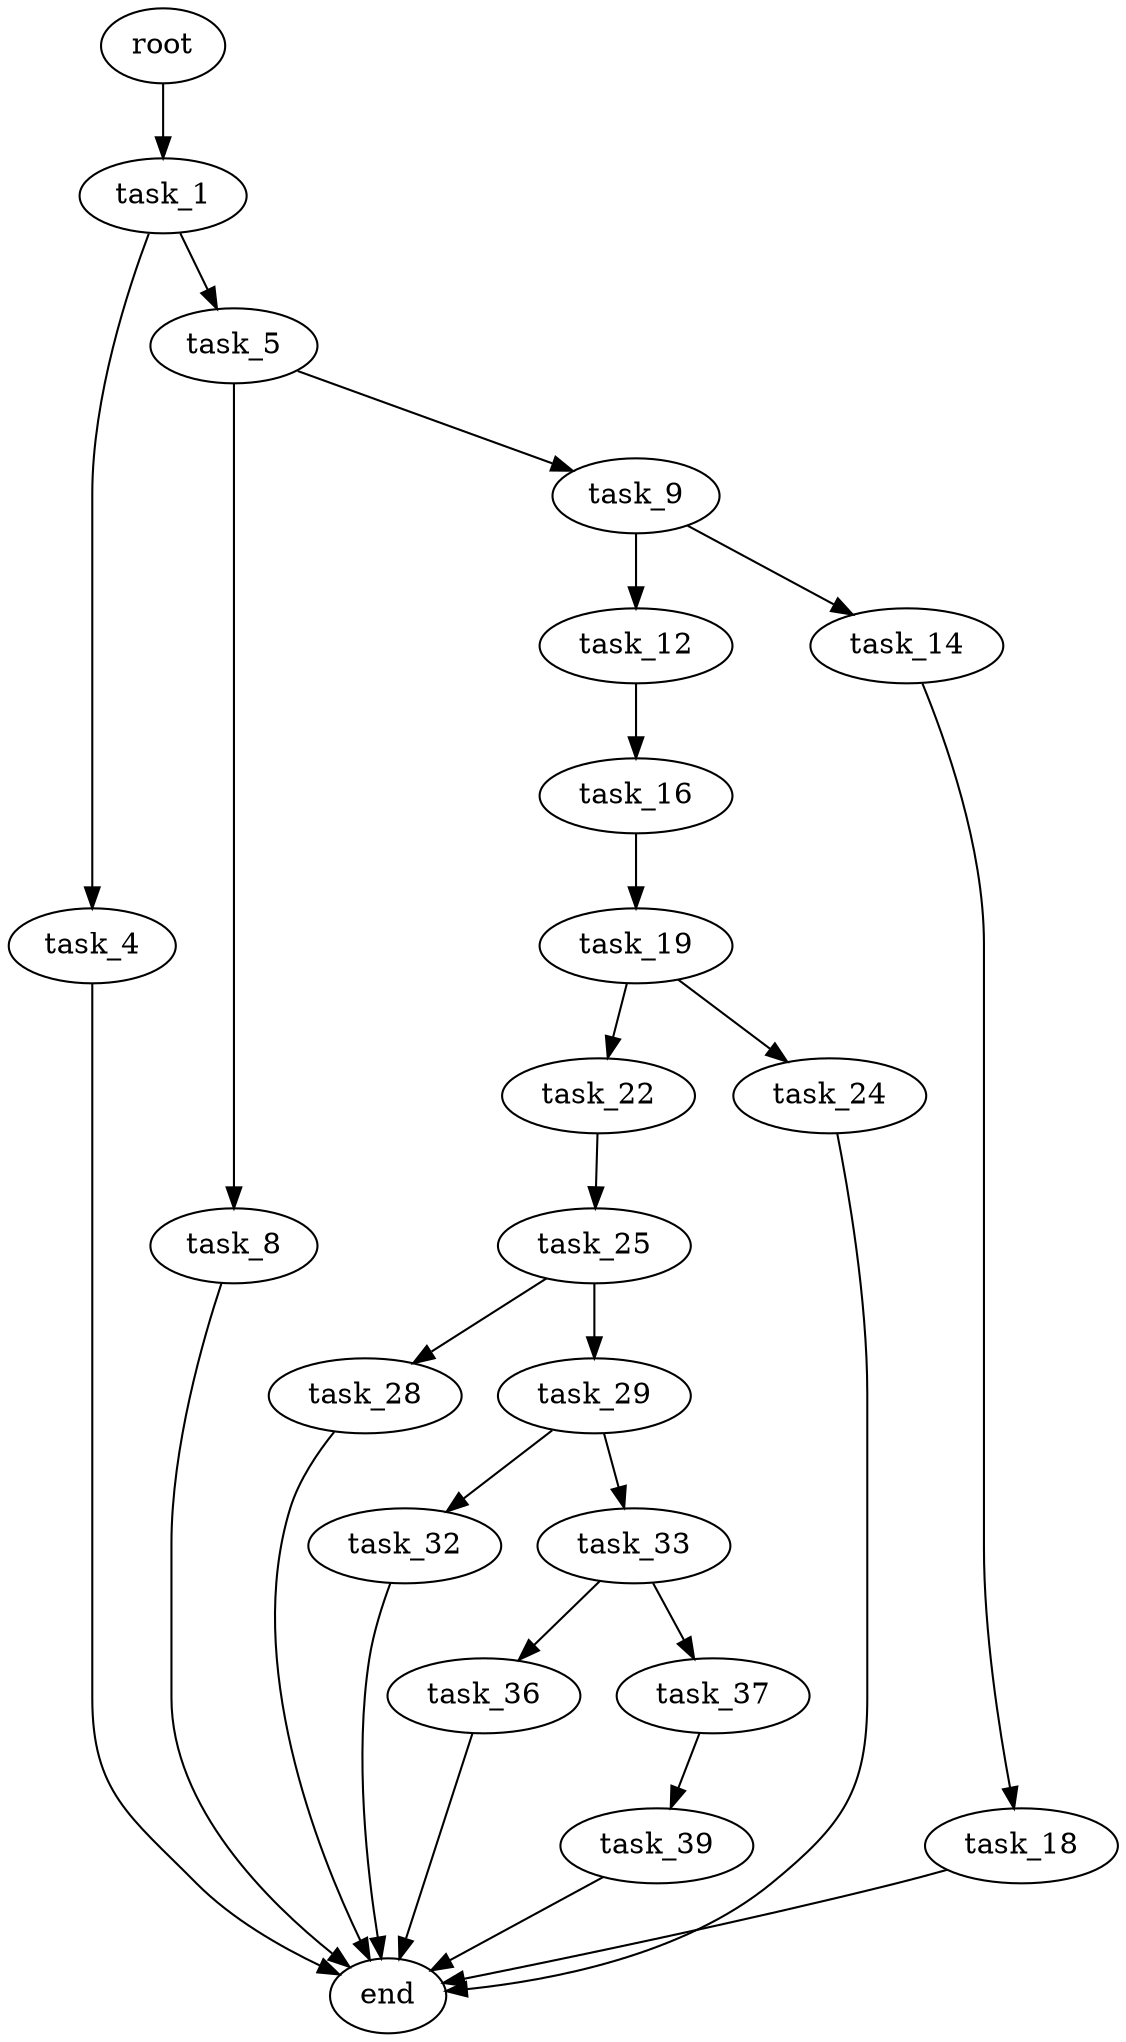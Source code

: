 digraph G {
  root [size="0.000000"];
  task_1 [size="549755813888.000000"];
  task_4 [size="12296316978.000000"];
  task_5 [size="547626955980.000000"];
  end [size="0.000000"];
  task_8 [size="167114277648.000000"];
  task_9 [size="2243020228.000000"];
  task_12 [size="51459516266.000000"];
  task_14 [size="782757789696.000000"];
  task_16 [size="38438133817.000000"];
  task_18 [size="275481506838.000000"];
  task_19 [size="1073741824000.000000"];
  task_22 [size="1073741824000.000000"];
  task_24 [size="735130157441.000000"];
  task_25 [size="583544590979.000000"];
  task_28 [size="15768171453.000000"];
  task_29 [size="231928233984.000000"];
  task_32 [size="1360368435875.000000"];
  task_33 [size="36087020928.000000"];
  task_36 [size="1073741824000.000000"];
  task_37 [size="782757789696.000000"];
  task_39 [size="8589934592.000000"];

  root -> task_1 [size="1.000000"];
  task_1 -> task_4 [size="536870912.000000"];
  task_1 -> task_5 [size="536870912.000000"];
  task_4 -> end [size="1.000000"];
  task_5 -> task_8 [size="536870912.000000"];
  task_5 -> task_9 [size="536870912.000000"];
  task_8 -> end [size="1.000000"];
  task_9 -> task_12 [size="209715200.000000"];
  task_9 -> task_14 [size="209715200.000000"];
  task_12 -> task_16 [size="838860800.000000"];
  task_14 -> task_18 [size="679477248.000000"];
  task_16 -> task_19 [size="679477248.000000"];
  task_18 -> end [size="1.000000"];
  task_19 -> task_22 [size="838860800.000000"];
  task_19 -> task_24 [size="838860800.000000"];
  task_22 -> task_25 [size="838860800.000000"];
  task_24 -> end [size="1.000000"];
  task_25 -> task_28 [size="411041792.000000"];
  task_25 -> task_29 [size="411041792.000000"];
  task_28 -> end [size="1.000000"];
  task_29 -> task_32 [size="301989888.000000"];
  task_29 -> task_33 [size="301989888.000000"];
  task_32 -> end [size="1.000000"];
  task_33 -> task_36 [size="838860800.000000"];
  task_33 -> task_37 [size="838860800.000000"];
  task_36 -> end [size="1.000000"];
  task_37 -> task_39 [size="679477248.000000"];
  task_39 -> end [size="1.000000"];
}
